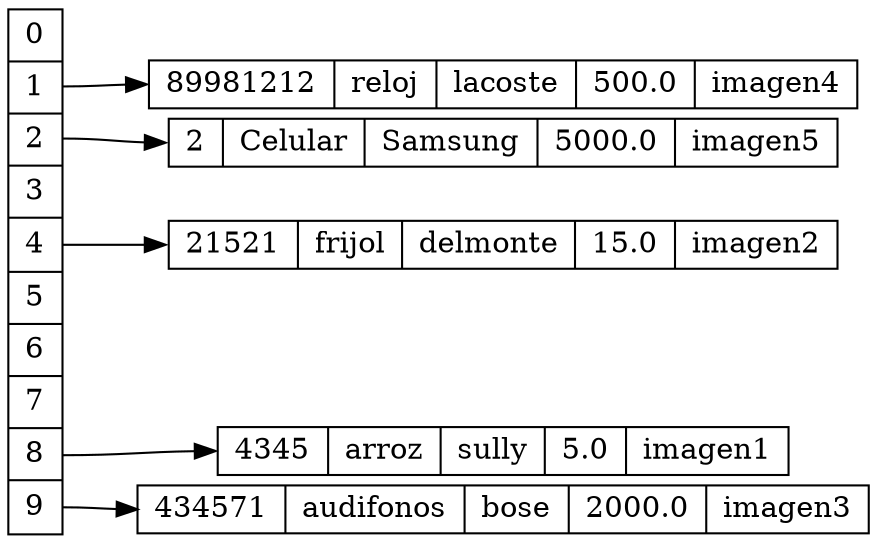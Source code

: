 digraph G {
nodesep=.05;
rankdir=LR;
node [shape=record,width=.1,height=.1];
node0 [label ="<f0>0|<f1>1|<f2>2|<f3>3|<f4>4|<f5>5|<f6>6|<f7>7|<f8>8|<f9>9",height=3.5];
node [width = 1.5];
node1[label = "{<n> 89981212|reloj|lacoste|500.0|imagen4}"];
node2[label = "{<n> 2|Celular|Samsung|5000.0|imagen5}"];
node4[label = "{<n> 21521|frijol|delmonte|15.0|imagen2}"];
node8[label = "{<n> 4345|arroz|sully|5.0|imagen1}"];
node9[label = "{<n> 434571|audifonos|bose|2000.0|imagen3}"];
node0:f1 -> node1:n;
node0:f2 -> node2:n;
node0:f4 -> node4:n;
node0:f8 -> node8:n;
node0:f9 -> node9:n;

}

